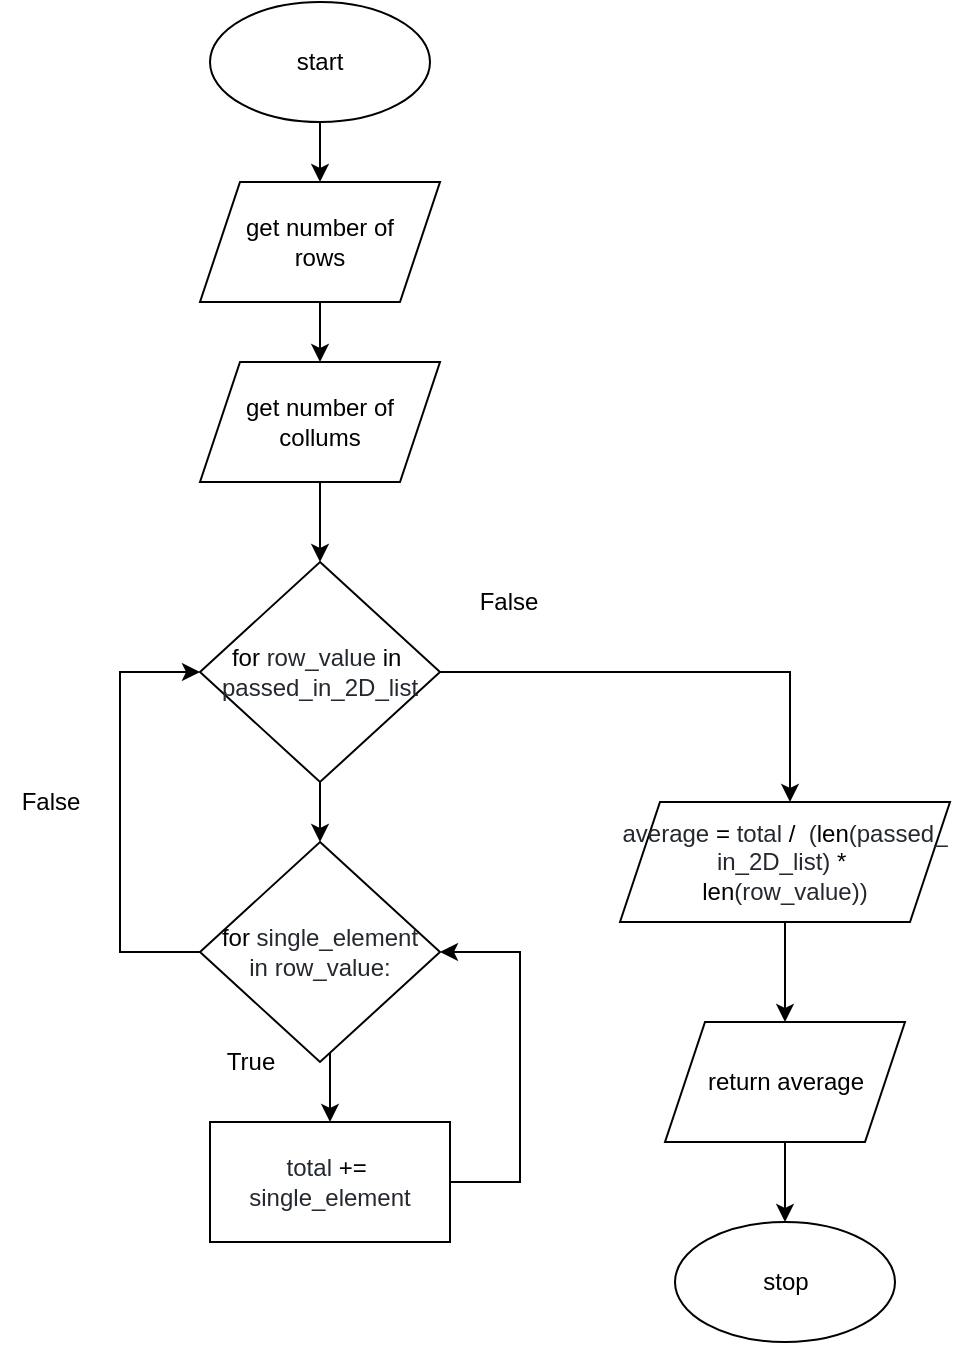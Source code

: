<mxfile>
    <diagram id="R-31XSG-8bFbzHaBIaql" name="Page-1">
        <mxGraphModel dx="594" dy="1730" grid="1" gridSize="10" guides="1" tooltips="1" connect="1" arrows="1" fold="1" page="1" pageScale="1" pageWidth="827" pageHeight="1169" math="0" shadow="0">
            <root>
                <mxCell id="0"/>
                <mxCell id="1" parent="0"/>
                <mxCell id="34" style="edgeStyle=none;html=1;" parent="1" source="2" target="33" edge="1">
                    <mxGeometry relative="1" as="geometry"/>
                </mxCell>
                <mxCell id="2" value="start" style="ellipse;whiteSpace=wrap;html=1;" parent="1" vertex="1">
                    <mxGeometry x="245" y="-220" width="110" height="60" as="geometry"/>
                </mxCell>
                <mxCell id="57" style="edgeStyle=none;html=1;" parent="1" source="33" target="55" edge="1">
                    <mxGeometry relative="1" as="geometry"/>
                </mxCell>
                <mxCell id="33" value="get number of &lt;br&gt;rows" style="shape=parallelogram;perimeter=parallelogramPerimeter;whiteSpace=wrap;html=1;fixedSize=1;" parent="1" vertex="1">
                    <mxGeometry x="240" y="-130" width="120" height="60" as="geometry"/>
                </mxCell>
                <mxCell id="58" style="edgeStyle=none;html=1;" parent="1" source="55" edge="1">
                    <mxGeometry relative="1" as="geometry">
                        <mxPoint x="300" y="60" as="targetPoint"/>
                    </mxGeometry>
                </mxCell>
                <mxCell id="55" value="get number of &lt;br&gt;collums" style="shape=parallelogram;perimeter=parallelogramPerimeter;whiteSpace=wrap;html=1;fixedSize=1;" parent="1" vertex="1">
                    <mxGeometry x="240" y="-40" width="120" height="60" as="geometry"/>
                </mxCell>
                <mxCell id="61" style="edgeStyle=elbowEdgeStyle;html=1;entryX=0.5;entryY=0;entryDx=0;entryDy=0;elbow=vertical;rounded=0;exitX=1;exitY=0.5;exitDx=0;exitDy=0;" parent="1" edge="1" source="89">
                    <mxGeometry relative="1" as="geometry">
                        <Array as="points">
                            <mxPoint x="440" y="115"/>
                        </Array>
                        <mxPoint x="360" y="100" as="sourcePoint"/>
                        <mxPoint x="535" y="180" as="targetPoint"/>
                    </mxGeometry>
                </mxCell>
                <mxCell id="62" style="edgeStyle=none;html=1;exitX=0.5;exitY=1;exitDx=0;exitDy=0;entryX=0.5;entryY=0;entryDx=0;entryDy=0;" parent="1" source="98" edge="1" target="77">
                    <mxGeometry relative="1" as="geometry">
                        <mxPoint x="535" y="300" as="targetPoint"/>
                        <mxPoint x="535" y="250" as="sourcePoint"/>
                    </mxGeometry>
                </mxCell>
                <mxCell id="73" style="edgeStyle=none;html=1;entryX=0.5;entryY=0;entryDx=0;entryDy=0;startArrow=none;" parent="1" target="70" edge="1">
                    <mxGeometry relative="1" as="geometry">
                        <mxPoint x="305" y="270" as="sourcePoint"/>
                    </mxGeometry>
                </mxCell>
                <mxCell id="74" style="edgeStyle=elbowEdgeStyle;html=1;entryX=1;entryY=0.5;entryDx=0;entryDy=0;exitX=1;exitY=0.5;exitDx=0;exitDy=0;rounded=0;" parent="1" source="70" target="95" edge="1">
                    <mxGeometry relative="1" as="geometry">
                        <Array as="points">
                            <mxPoint x="400" y="220"/>
                            <mxPoint x="400" y="270"/>
                        </Array>
                        <mxPoint x="367.5" y="235" as="targetPoint"/>
                    </mxGeometry>
                </mxCell>
                <mxCell id="70" value="&lt;span class=&quot;pl-s1&quot; style=&quot;text-align: left ; box-sizing: border-box ; color: rgb(36 , 41 , 47) ; background-color: rgb(255 , 255 , 255)&quot;&gt;&lt;span class=&quot;pl-token&quot; style=&quot;box-sizing: border-box&quot;&gt;total&lt;/span&gt;&lt;/span&gt;&lt;span style=&quot;text-align: left ; color: rgb(36 , 41 , 47) ; background-color: rgb(255 , 255 , 255)&quot;&gt;&amp;nbsp;&lt;/span&gt;&lt;span class=&quot;pl-c1&quot; style=&quot;text-align: left ; box-sizing: border-box ; background-color: rgb(255 , 255 , 255)&quot;&gt;+=&lt;/span&gt;&lt;span style=&quot;text-align: left ; color: rgb(36 , 41 , 47) ; background-color: rgb(255 , 255 , 255)&quot;&gt;&amp;nbsp;&lt;br&gt;&lt;/span&gt;&lt;span class=&quot;pl-s1&quot; style=&quot;text-align: left ; box-sizing: border-box ; color: rgb(36 , 41 , 47) ; background-color: rgb(255 , 255 , 255)&quot;&gt;&lt;span class=&quot;pl-token&quot; style=&quot;box-sizing: border-box&quot;&gt;single_element&lt;/span&gt;&lt;/span&gt;" style="rounded=0;whiteSpace=wrap;html=1;" parent="1" vertex="1">
                    <mxGeometry x="245" y="340" width="120" height="60" as="geometry"/>
                </mxCell>
                <mxCell id="72" value="False" style="text;html=1;align=center;verticalAlign=middle;resizable=0;points=[];autosize=1;strokeColor=none;fillColor=none;" parent="1" vertex="1">
                    <mxGeometry x="140" y="170" width="50" height="20" as="geometry"/>
                </mxCell>
                <mxCell id="75" value="True" style="text;html=1;align=center;verticalAlign=middle;resizable=0;points=[];autosize=1;strokeColor=none;fillColor=none;" parent="1" vertex="1">
                    <mxGeometry x="245" y="300" width="40" height="20" as="geometry"/>
                </mxCell>
                <mxCell id="76" value="False" style="text;html=1;align=center;verticalAlign=middle;resizable=0;points=[];autosize=1;strokeColor=none;fillColor=none;" parent="1" vertex="1">
                    <mxGeometry x="369" y="70" width="50" height="20" as="geometry"/>
                </mxCell>
                <mxCell id="79" style="edgeStyle=none;html=1;" parent="1" source="77" target="78" edge="1">
                    <mxGeometry relative="1" as="geometry"/>
                </mxCell>
                <mxCell id="77" value="return average" style="shape=parallelogram;perimeter=parallelogramPerimeter;whiteSpace=wrap;html=1;fixedSize=1;" parent="1" vertex="1">
                    <mxGeometry x="472.5" y="290" width="120" height="60" as="geometry"/>
                </mxCell>
                <mxCell id="78" value="stop" style="ellipse;whiteSpace=wrap;html=1;" parent="1" vertex="1">
                    <mxGeometry x="477.5" y="390" width="110" height="60" as="geometry"/>
                </mxCell>
                <mxCell id="87" style="edgeStyle=elbowEdgeStyle;html=1;entryX=0;entryY=0.5;entryDx=0;entryDy=0;exitX=0;exitY=0.5;exitDx=0;exitDy=0;rounded=0;" parent="1" source="95" target="89" edge="1">
                    <mxGeometry relative="1" as="geometry">
                        <Array as="points">
                            <mxPoint x="200" y="160"/>
                        </Array>
                        <mxPoint x="242.5" y="235" as="sourcePoint"/>
                        <mxPoint x="234" y="95" as="targetPoint"/>
                    </mxGeometry>
                </mxCell>
                <mxCell id="96" style="edgeStyle=none;html=1;" edge="1" parent="1" source="89" target="95">
                    <mxGeometry relative="1" as="geometry"/>
                </mxCell>
                <mxCell id="89" value="&lt;span class=&quot;pl-k&quot; style=&quot;font-family: &amp;#34;helvetica&amp;#34; ; box-sizing: border-box&quot;&gt;for&lt;/span&gt;&lt;span style=&quot;font-family: &amp;#34;helvetica&amp;#34; ; color: rgb(36 , 41 , 47)&quot;&gt;&amp;nbsp;&lt;/span&gt;&lt;span class=&quot;pl-s1&quot; style=&quot;font-family: &amp;#34;helvetica&amp;#34; ; box-sizing: border-box ; color: rgb(36 , 41 , 47)&quot;&gt;row_value&lt;/span&gt;&lt;span style=&quot;font-family: &amp;#34;helvetica&amp;#34; ; color: rgb(36 , 41 , 47)&quot;&gt;&amp;nbsp;&lt;/span&gt;&lt;span class=&quot;pl-c1&quot; style=&quot;font-family: &amp;#34;helvetica&amp;#34; ; box-sizing: border-box&quot;&gt;in&lt;/span&gt;&lt;span style=&quot;font-family: &amp;#34;helvetica&amp;#34; ; color: rgb(36 , 41 , 47)&quot;&gt;&amp;nbsp;&lt;br&gt;&lt;/span&gt;&lt;span class=&quot;pl-s1&quot; style=&quot;font-family: &amp;#34;helvetica&amp;#34; ; box-sizing: border-box ; color: rgb(36 , 41 , 47)&quot;&gt;passed_in_2D_list&lt;/span&gt;" style="rhombus;whiteSpace=wrap;html=1;" vertex="1" parent="1">
                    <mxGeometry x="240" y="60" width="120" height="110" as="geometry"/>
                </mxCell>
                <mxCell id="95" value="&lt;span class=&quot;pl-k&quot; style=&quot;font-family: &amp;#34;helvetica&amp;#34; ; box-sizing: border-box&quot;&gt;for&lt;/span&gt;&lt;span style=&quot;font-family: &amp;#34;helvetica&amp;#34; ; color: rgb(36 , 41 , 47)&quot;&gt;&amp;nbsp;single_element in&amp;nbsp;&lt;/span&gt;&lt;span class=&quot;pl-s1&quot; style=&quot;font-family: &amp;#34;helvetica&amp;#34; ; box-sizing: border-box ; color: rgb(36 , 41 , 47)&quot;&gt;row_value:&lt;/span&gt;" style="rhombus;whiteSpace=wrap;html=1;" vertex="1" parent="1">
                    <mxGeometry x="240" y="200" width="120" height="110" as="geometry"/>
                </mxCell>
                <mxCell id="98" value="&lt;span class=&quot;pl-s1&quot; style=&quot;font-family: &amp;#34;helvetica&amp;#34; ; box-sizing: border-box ; color: rgb(36 , 41 , 47)&quot;&gt;average&lt;/span&gt;&lt;span style=&quot;font-family: &amp;#34;helvetica&amp;#34; ; color: rgb(36 , 41 , 47)&quot;&gt;&amp;nbsp;&lt;/span&gt;&lt;span class=&quot;pl-c1&quot; style=&quot;font-family: &amp;#34;helvetica&amp;#34; ; box-sizing: border-box&quot;&gt;=&lt;/span&gt;&lt;span style=&quot;font-family: &amp;#34;helvetica&amp;#34; ; color: rgb(36 , 41 , 47)&quot;&gt;&amp;nbsp;&lt;/span&gt;&lt;span class=&quot;pl-s1&quot; style=&quot;font-family: &amp;#34;helvetica&amp;#34; ; box-sizing: border-box ; color: rgb(36 , 41 , 47)&quot;&gt;total&lt;/span&gt;&lt;span style=&quot;font-family: &amp;#34;helvetica&amp;#34; ; color: rgb(36 , 41 , 47)&quot;&gt;&amp;nbsp;&lt;/span&gt;&lt;span class=&quot;pl-c1&quot; style=&quot;font-family: &amp;#34;helvetica&amp;#34; ; box-sizing: border-box&quot;&gt;/&lt;/span&gt;&lt;span style=&quot;font-family: &amp;#34;helvetica&amp;#34; ; color: rgb(36 , 41 , 47)&quot;&gt;&amp;nbsp; (&lt;/span&gt;&lt;span class=&quot;pl-en&quot; style=&quot;font-family: &amp;#34;helvetica&amp;#34; ; box-sizing: border-box&quot;&gt;len&lt;/span&gt;&lt;span style=&quot;font-family: &amp;#34;helvetica&amp;#34; ; color: rgb(36 , 41 , 47)&quot;&gt;(&lt;/span&gt;&lt;span class=&quot;pl-s1&quot; style=&quot;font-family: &amp;#34;helvetica&amp;#34; ; box-sizing: border-box ; color: rgb(36 , 41 , 47)&quot;&gt;passed_&lt;br&gt;in_2D_list&lt;/span&gt;&lt;span style=&quot;font-family: &amp;#34;helvetica&amp;#34; ; color: rgb(36 , 41 , 47)&quot;&gt;)&amp;nbsp;&lt;/span&gt;&lt;span class=&quot;pl-c1&quot; style=&quot;font-family: &amp;#34;helvetica&amp;#34; ; box-sizing: border-box&quot;&gt;*&lt;/span&gt;&lt;span style=&quot;font-family: &amp;#34;helvetica&amp;#34; ; color: rgb(36 , 41 , 47)&quot;&gt;&amp;nbsp;&lt;br&gt;&lt;/span&gt;&lt;span class=&quot;pl-en&quot; style=&quot;font-family: &amp;#34;helvetica&amp;#34; ; box-sizing: border-box&quot;&gt;len&lt;/span&gt;&lt;span style=&quot;font-family: &amp;#34;helvetica&amp;#34; ; color: rgb(36 , 41 , 47)&quot;&gt;(&lt;/span&gt;&lt;span class=&quot;pl-s1&quot; style=&quot;font-family: &amp;#34;helvetica&amp;#34; ; box-sizing: border-box ; color: rgb(36 , 41 , 47)&quot;&gt;row_value&lt;/span&gt;&lt;span style=&quot;font-family: &amp;#34;helvetica&amp;#34; ; color: rgb(36 , 41 , 47)&quot;&gt;))&lt;/span&gt;" style="shape=parallelogram;perimeter=parallelogramPerimeter;whiteSpace=wrap;html=1;fixedSize=1;" vertex="1" parent="1">
                    <mxGeometry x="450" y="180" width="165" height="60" as="geometry"/>
                </mxCell>
            </root>
        </mxGraphModel>
    </diagram>
</mxfile>